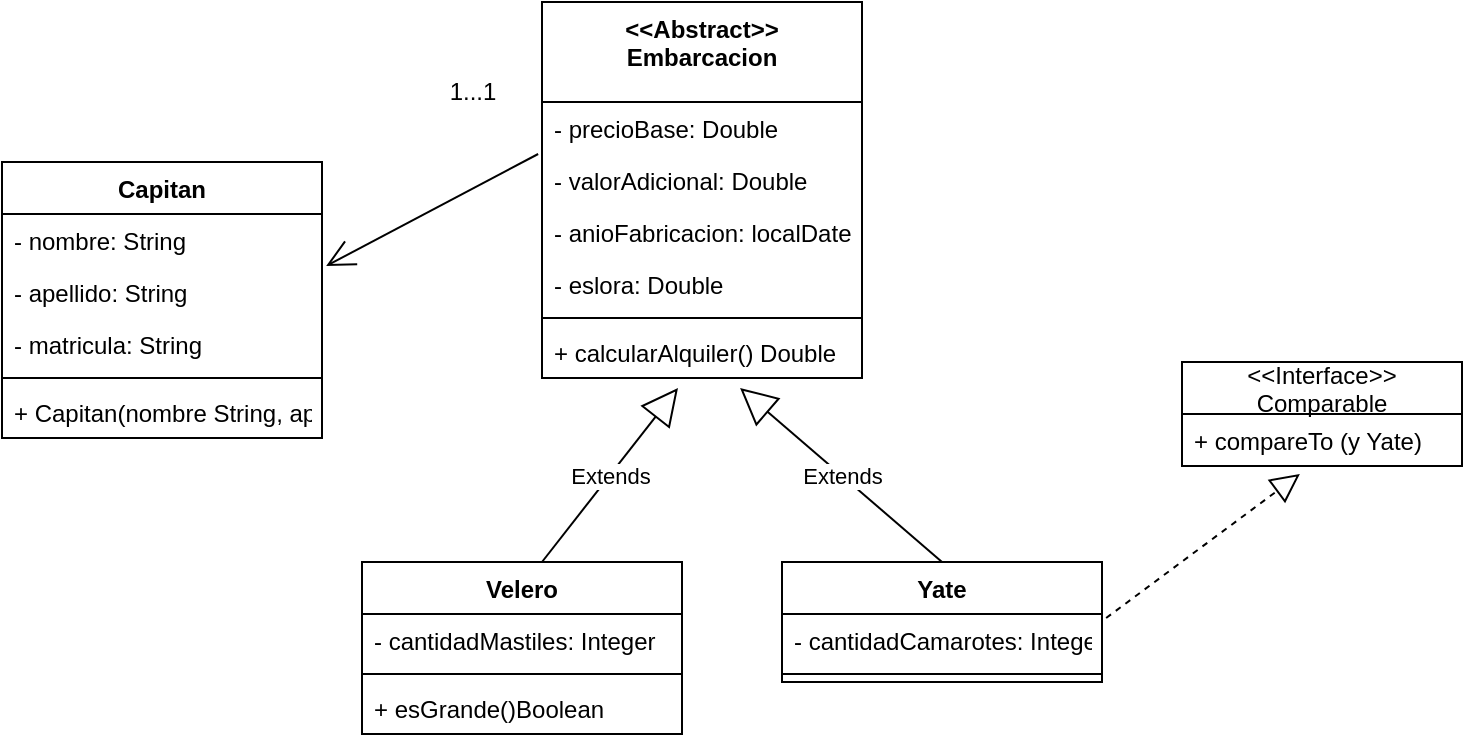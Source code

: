 <mxfile version="20.5.3" type="device"><diagram id="SA2cDM5CMdnXQ6ItbJK6" name="Page-1"><mxGraphModel dx="1422" dy="762" grid="1" gridSize="10" guides="1" tooltips="1" connect="1" arrows="1" fold="1" page="1" pageScale="1" pageWidth="827" pageHeight="1169" math="0" shadow="0"><root><mxCell id="0"/><mxCell id="1" parent="0"/><mxCell id="44zxvAcH7LG94abPdDAb-1" value="&lt;&lt;Abstract&gt;&gt;&#10;Embarcacion" style="swimlane;fontStyle=1;align=center;verticalAlign=top;childLayout=stackLayout;horizontal=1;startSize=50;horizontalStack=0;resizeParent=1;resizeParentMax=0;resizeLast=0;collapsible=1;marginBottom=0;" vertex="1" parent="1"><mxGeometry x="320" y="80" width="160" height="188" as="geometry"/></mxCell><mxCell id="44zxvAcH7LG94abPdDAb-2" value="- precioBase: Double" style="text;strokeColor=none;fillColor=none;align=left;verticalAlign=top;spacingLeft=4;spacingRight=4;overflow=hidden;rotatable=0;points=[[0,0.5],[1,0.5]];portConstraint=eastwest;" vertex="1" parent="44zxvAcH7LG94abPdDAb-1"><mxGeometry y="50" width="160" height="26" as="geometry"/></mxCell><mxCell id="44zxvAcH7LG94abPdDAb-13" value="- valorAdicional: Double" style="text;strokeColor=none;fillColor=none;align=left;verticalAlign=top;spacingLeft=4;spacingRight=4;overflow=hidden;rotatable=0;points=[[0,0.5],[1,0.5]];portConstraint=eastwest;" vertex="1" parent="44zxvAcH7LG94abPdDAb-1"><mxGeometry y="76" width="160" height="26" as="geometry"/></mxCell><mxCell id="44zxvAcH7LG94abPdDAb-14" value="- anioFabricacion: localDate" style="text;strokeColor=none;fillColor=none;align=left;verticalAlign=top;spacingLeft=4;spacingRight=4;overflow=hidden;rotatable=0;points=[[0,0.5],[1,0.5]];portConstraint=eastwest;" vertex="1" parent="44zxvAcH7LG94abPdDAb-1"><mxGeometry y="102" width="160" height="26" as="geometry"/></mxCell><mxCell id="44zxvAcH7LG94abPdDAb-15" value="- eslora: Double" style="text;strokeColor=none;fillColor=none;align=left;verticalAlign=top;spacingLeft=4;spacingRight=4;overflow=hidden;rotatable=0;points=[[0,0.5],[1,0.5]];portConstraint=eastwest;" vertex="1" parent="44zxvAcH7LG94abPdDAb-1"><mxGeometry y="128" width="160" height="26" as="geometry"/></mxCell><mxCell id="44zxvAcH7LG94abPdDAb-3" value="" style="line;strokeWidth=1;fillColor=none;align=left;verticalAlign=middle;spacingTop=-1;spacingLeft=3;spacingRight=3;rotatable=0;labelPosition=right;points=[];portConstraint=eastwest;strokeColor=inherit;" vertex="1" parent="44zxvAcH7LG94abPdDAb-1"><mxGeometry y="154" width="160" height="8" as="geometry"/></mxCell><mxCell id="44zxvAcH7LG94abPdDAb-4" value="+ calcularAlquiler() Double" style="text;strokeColor=none;fillColor=none;align=left;verticalAlign=top;spacingLeft=4;spacingRight=4;overflow=hidden;rotatable=0;points=[[0,0.5],[1,0.5]];portConstraint=eastwest;" vertex="1" parent="44zxvAcH7LG94abPdDAb-1"><mxGeometry y="162" width="160" height="26" as="geometry"/></mxCell><mxCell id="44zxvAcH7LG94abPdDAb-5" value="Capitan" style="swimlane;fontStyle=1;align=center;verticalAlign=top;childLayout=stackLayout;horizontal=1;startSize=26;horizontalStack=0;resizeParent=1;resizeParentMax=0;resizeLast=0;collapsible=1;marginBottom=0;" vertex="1" parent="1"><mxGeometry x="50" y="160" width="160" height="138" as="geometry"/></mxCell><mxCell id="44zxvAcH7LG94abPdDAb-6" value="- nombre: String" style="text;strokeColor=none;fillColor=none;align=left;verticalAlign=top;spacingLeft=4;spacingRight=4;overflow=hidden;rotatable=0;points=[[0,0.5],[1,0.5]];portConstraint=eastwest;" vertex="1" parent="44zxvAcH7LG94abPdDAb-5"><mxGeometry y="26" width="160" height="26" as="geometry"/></mxCell><mxCell id="44zxvAcH7LG94abPdDAb-11" value="- apellido: String" style="text;strokeColor=none;fillColor=none;align=left;verticalAlign=top;spacingLeft=4;spacingRight=4;overflow=hidden;rotatable=0;points=[[0,0.5],[1,0.5]];portConstraint=eastwest;" vertex="1" parent="44zxvAcH7LG94abPdDAb-5"><mxGeometry y="52" width="160" height="26" as="geometry"/></mxCell><mxCell id="44zxvAcH7LG94abPdDAb-12" value="- matricula: String" style="text;strokeColor=none;fillColor=none;align=left;verticalAlign=top;spacingLeft=4;spacingRight=4;overflow=hidden;rotatable=0;points=[[0,0.5],[1,0.5]];portConstraint=eastwest;" vertex="1" parent="44zxvAcH7LG94abPdDAb-5"><mxGeometry y="78" width="160" height="26" as="geometry"/></mxCell><mxCell id="44zxvAcH7LG94abPdDAb-7" value="" style="line;strokeWidth=1;fillColor=none;align=left;verticalAlign=middle;spacingTop=-1;spacingLeft=3;spacingRight=3;rotatable=0;labelPosition=right;points=[];portConstraint=eastwest;strokeColor=inherit;" vertex="1" parent="44zxvAcH7LG94abPdDAb-5"><mxGeometry y="104" width="160" height="8" as="geometry"/></mxCell><mxCell id="44zxvAcH7LG94abPdDAb-8" value="+ Capitan(nombre String, apellido String, matricula String)" style="text;strokeColor=none;fillColor=none;align=left;verticalAlign=top;spacingLeft=4;spacingRight=4;overflow=hidden;rotatable=0;points=[[0,0.5],[1,0.5]];portConstraint=eastwest;" vertex="1" parent="44zxvAcH7LG94abPdDAb-5"><mxGeometry y="112" width="160" height="26" as="geometry"/></mxCell><mxCell id="44zxvAcH7LG94abPdDAb-9" value="" style="endArrow=open;endFill=1;endSize=12;html=1;rounded=0;exitX=-0.012;exitY=1;exitDx=0;exitDy=0;exitPerimeter=0;entryX=1.013;entryY=1;entryDx=0;entryDy=0;entryPerimeter=0;" edge="1" parent="1" source="44zxvAcH7LG94abPdDAb-2" target="44zxvAcH7LG94abPdDAb-6"><mxGeometry width="160" relative="1" as="geometry"><mxPoint x="170" y="100" as="sourcePoint"/><mxPoint x="330" y="100" as="targetPoint"/></mxGeometry></mxCell><mxCell id="44zxvAcH7LG94abPdDAb-10" value="1...1" style="text;html=1;align=center;verticalAlign=middle;resizable=0;points=[];autosize=1;strokeColor=none;fillColor=none;" vertex="1" parent="1"><mxGeometry x="260" y="110" width="50" height="30" as="geometry"/></mxCell><mxCell id="44zxvAcH7LG94abPdDAb-16" value="Velero" style="swimlane;fontStyle=1;align=center;verticalAlign=top;childLayout=stackLayout;horizontal=1;startSize=26;horizontalStack=0;resizeParent=1;resizeParentMax=0;resizeLast=0;collapsible=1;marginBottom=0;" vertex="1" parent="1"><mxGeometry x="230" y="360" width="160" height="86" as="geometry"/></mxCell><mxCell id="44zxvAcH7LG94abPdDAb-30" value="Extends" style="endArrow=block;endSize=16;endFill=0;html=1;rounded=0;entryX=0.425;entryY=1.192;entryDx=0;entryDy=0;entryPerimeter=0;" edge="1" parent="44zxvAcH7LG94abPdDAb-16" target="44zxvAcH7LG94abPdDAb-4"><mxGeometry width="160" relative="1" as="geometry"><mxPoint x="90" as="sourcePoint"/><mxPoint x="250" as="targetPoint"/></mxGeometry></mxCell><mxCell id="44zxvAcH7LG94abPdDAb-17" value="- cantidadMastiles: Integer" style="text;strokeColor=none;fillColor=none;align=left;verticalAlign=top;spacingLeft=4;spacingRight=4;overflow=hidden;rotatable=0;points=[[0,0.5],[1,0.5]];portConstraint=eastwest;" vertex="1" parent="44zxvAcH7LG94abPdDAb-16"><mxGeometry y="26" width="160" height="26" as="geometry"/></mxCell><mxCell id="44zxvAcH7LG94abPdDAb-18" value="" style="line;strokeWidth=1;fillColor=none;align=left;verticalAlign=middle;spacingTop=-1;spacingLeft=3;spacingRight=3;rotatable=0;labelPosition=right;points=[];portConstraint=eastwest;strokeColor=inherit;" vertex="1" parent="44zxvAcH7LG94abPdDAb-16"><mxGeometry y="52" width="160" height="8" as="geometry"/></mxCell><mxCell id="44zxvAcH7LG94abPdDAb-32" value="+ esGrande()Boolean" style="text;strokeColor=none;fillColor=none;align=left;verticalAlign=top;spacingLeft=4;spacingRight=4;overflow=hidden;rotatable=0;points=[[0,0.5],[1,0.5]];portConstraint=eastwest;" vertex="1" parent="44zxvAcH7LG94abPdDAb-16"><mxGeometry y="60" width="160" height="26" as="geometry"/></mxCell><mxCell id="44zxvAcH7LG94abPdDAb-20" value="Yate" style="swimlane;fontStyle=1;align=center;verticalAlign=top;childLayout=stackLayout;horizontal=1;startSize=26;horizontalStack=0;resizeParent=1;resizeParentMax=0;resizeLast=0;collapsible=1;marginBottom=0;" vertex="1" parent="1"><mxGeometry x="440" y="360" width="160" height="60" as="geometry"/></mxCell><mxCell id="44zxvAcH7LG94abPdDAb-21" value="- cantidadCamarotes: Integer" style="text;strokeColor=none;fillColor=none;align=left;verticalAlign=top;spacingLeft=4;spacingRight=4;overflow=hidden;rotatable=0;points=[[0,0.5],[1,0.5]];portConstraint=eastwest;" vertex="1" parent="44zxvAcH7LG94abPdDAb-20"><mxGeometry y="26" width="160" height="26" as="geometry"/></mxCell><mxCell id="44zxvAcH7LG94abPdDAb-22" value="" style="line;strokeWidth=1;fillColor=none;align=left;verticalAlign=middle;spacingTop=-1;spacingLeft=3;spacingRight=3;rotatable=0;labelPosition=right;points=[];portConstraint=eastwest;strokeColor=inherit;" vertex="1" parent="44zxvAcH7LG94abPdDAb-20"><mxGeometry y="52" width="160" height="8" as="geometry"/></mxCell><mxCell id="44zxvAcH7LG94abPdDAb-25" value="&lt;&lt;Interface&gt;&gt;&#10;Comparable" style="swimlane;fontStyle=0;childLayout=stackLayout;horizontal=1;startSize=26;fillColor=none;horizontalStack=0;resizeParent=1;resizeParentMax=0;resizeLast=0;collapsible=1;marginBottom=0;" vertex="1" parent="1"><mxGeometry x="640" y="260" width="140" height="52" as="geometry"/></mxCell><mxCell id="44zxvAcH7LG94abPdDAb-26" value="+ compareTo (y Yate)" style="text;strokeColor=none;fillColor=none;align=left;verticalAlign=top;spacingLeft=4;spacingRight=4;overflow=hidden;rotatable=0;points=[[0,0.5],[1,0.5]];portConstraint=eastwest;" vertex="1" parent="44zxvAcH7LG94abPdDAb-25"><mxGeometry y="26" width="140" height="26" as="geometry"/></mxCell><mxCell id="44zxvAcH7LG94abPdDAb-29" value="" style="endArrow=block;dashed=1;endFill=0;endSize=12;html=1;rounded=0;exitX=1.013;exitY=0.077;exitDx=0;exitDy=0;exitPerimeter=0;entryX=0.421;entryY=1.154;entryDx=0;entryDy=0;entryPerimeter=0;" edge="1" parent="1" source="44zxvAcH7LG94abPdDAb-21" target="44zxvAcH7LG94abPdDAb-26"><mxGeometry width="160" relative="1" as="geometry"><mxPoint x="640" y="410" as="sourcePoint"/><mxPoint x="800" y="410" as="targetPoint"/></mxGeometry></mxCell><mxCell id="44zxvAcH7LG94abPdDAb-31" value="Extends" style="endArrow=block;endSize=16;endFill=0;html=1;rounded=0;entryX=0.619;entryY=1.192;entryDx=0;entryDy=0;entryPerimeter=0;" edge="1" parent="1" target="44zxvAcH7LG94abPdDAb-4"><mxGeometry width="160" relative="1" as="geometry"><mxPoint x="520" y="360" as="sourcePoint"/><mxPoint x="588" y="272.992" as="targetPoint"/></mxGeometry></mxCell></root></mxGraphModel></diagram></mxfile>